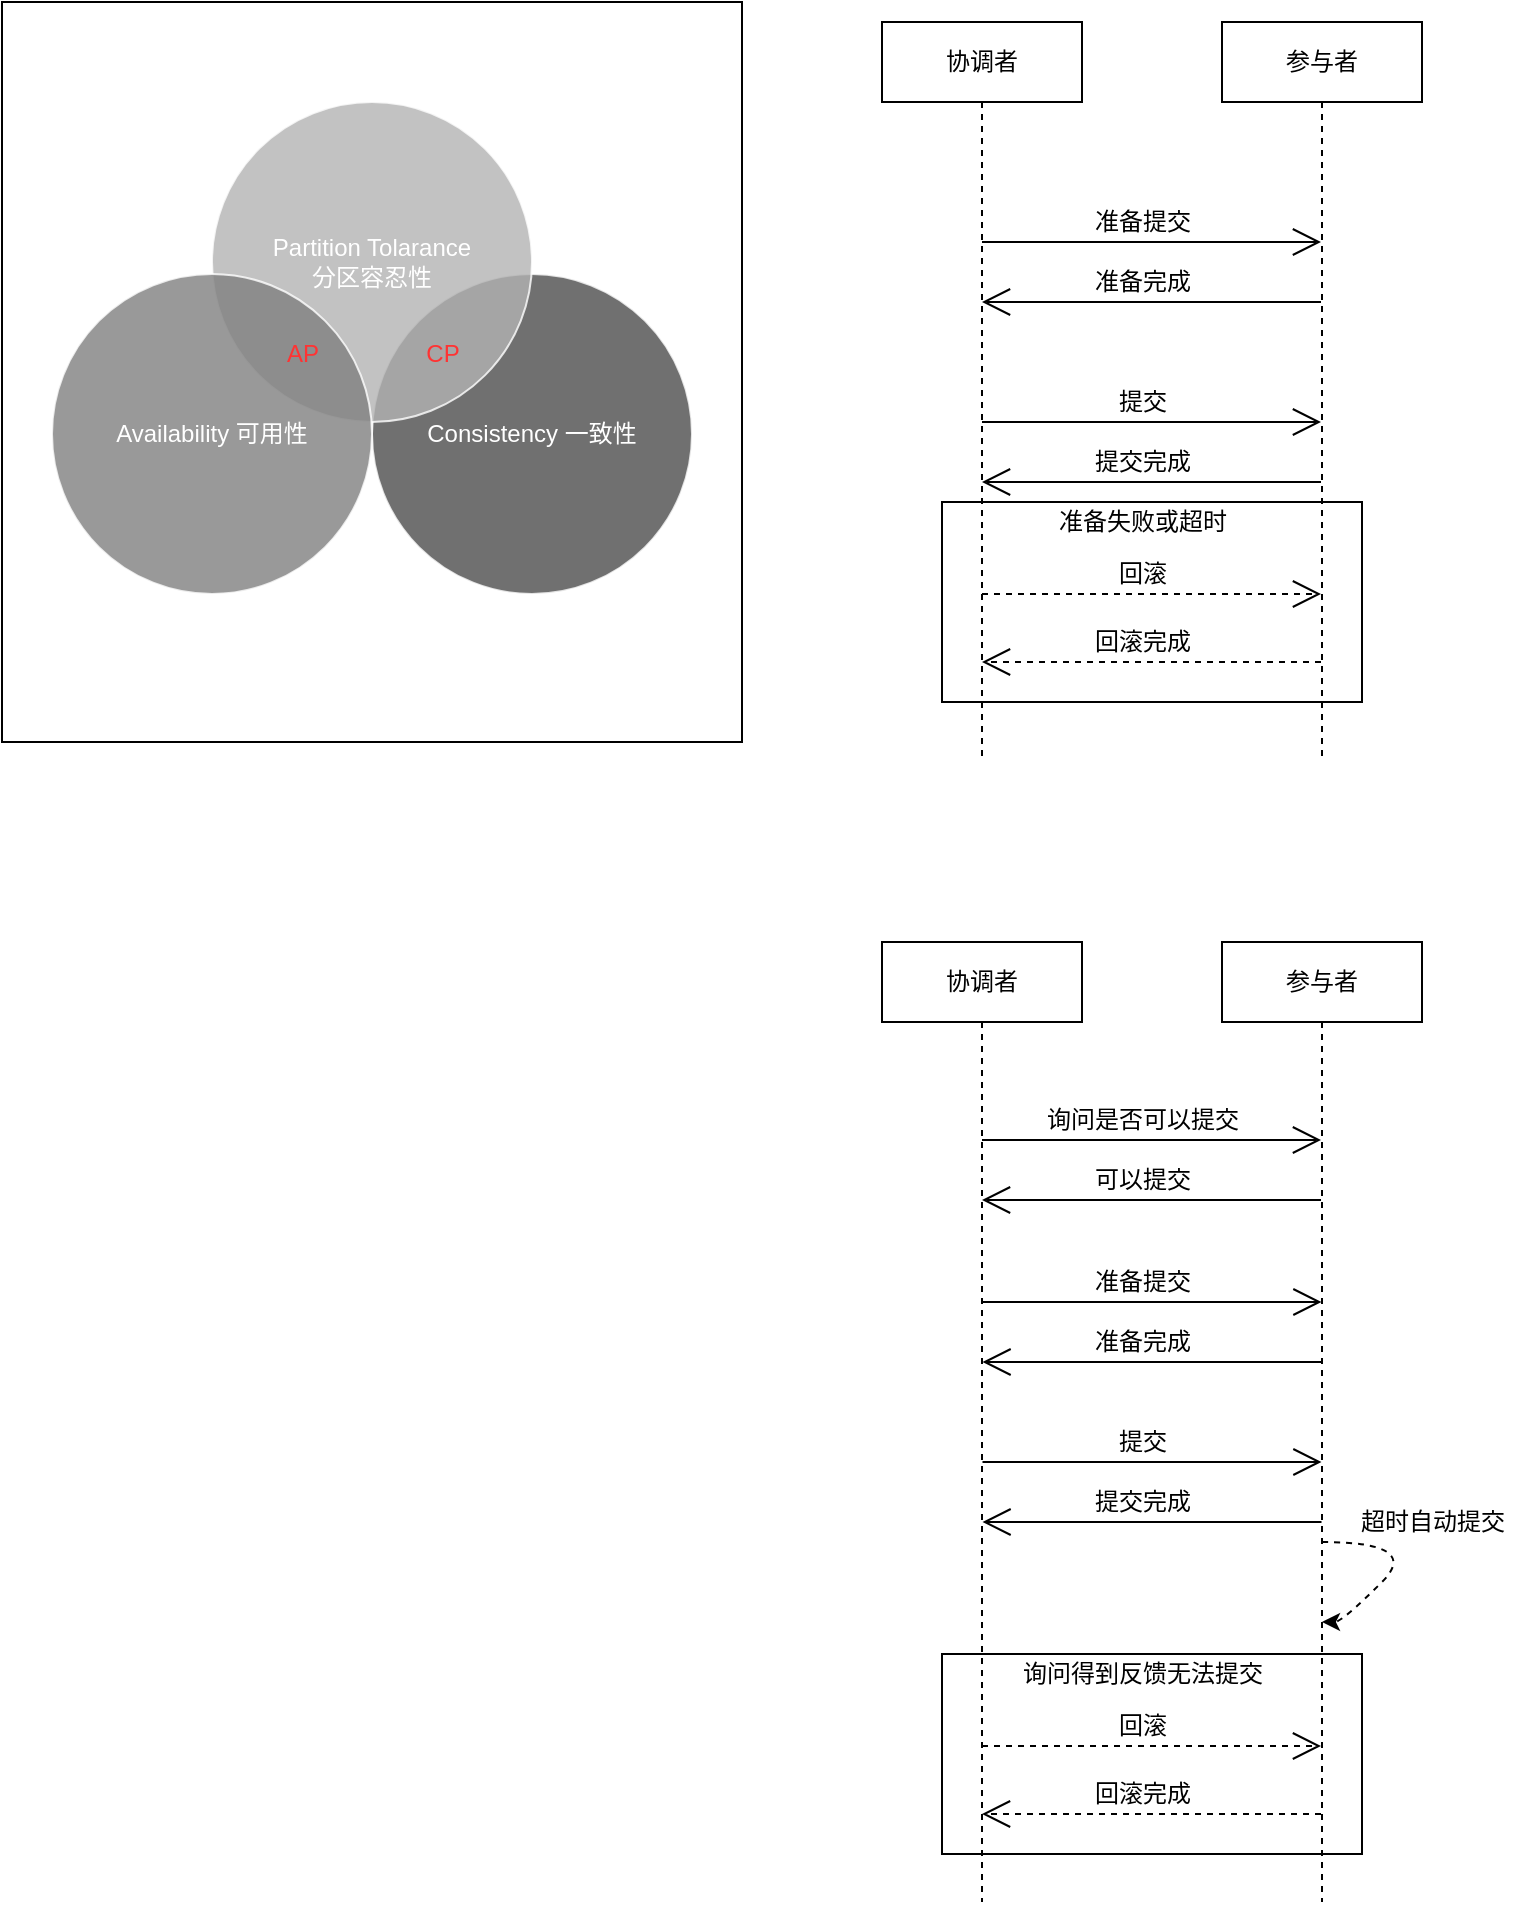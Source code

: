 <mxfile>
    <diagram id="Al1H9eT2hOA6GabFGMHh" name="第 1 页">
        <mxGraphModel dx="1127" dy="540" grid="1" gridSize="10" guides="1" tooltips="1" connect="1" arrows="1" fold="1" page="1" pageScale="1" pageWidth="827" pageHeight="1169" background="#ffffff" math="0" shadow="0">
            <root>
                <mxCell id="0"/>
                <mxCell id="1" parent="0"/>
                <mxCell id="52" value="" style="rounded=0;whiteSpace=wrap;html=1;fontColor=#000000;strokeColor=#000000;fillColor=#FFFFFF;" vertex="1" parent="1">
                    <mxGeometry x="490" y="836" width="210" height="100" as="geometry"/>
                </mxCell>
                <mxCell id="26" value="" style="rounded=0;whiteSpace=wrap;html=1;fontColor=#000000;strokeColor=#000000;fillColor=#FFFFFF;" vertex="1" parent="1">
                    <mxGeometry x="490" y="260" width="210" height="100" as="geometry"/>
                </mxCell>
                <mxCell id="5" value="" style="whiteSpace=wrap;html=1;aspect=fixed;strokeColor=#000000;fillColor=#FFFFFF;" parent="1" vertex="1">
                    <mxGeometry x="20" y="10" width="370" height="370" as="geometry"/>
                </mxCell>
                <mxCell id="2" value="Consistency 一致性" style="ellipse;whiteSpace=wrap;html=1;aspect=fixed;fillColor=#4D4D4D;opacity=80;strokeColor=#FFFFFF;fontColor=#FFFFFF;" parent="1" vertex="1">
                    <mxGeometry x="205" y="146" width="160" height="160" as="geometry"/>
                </mxCell>
                <mxCell id="3" value="Partition Tolarance&lt;br&gt;分区容忍性" style="ellipse;whiteSpace=wrap;html=1;aspect=fixed;fillColor=#B3B3B3;opacity=80;strokeColor=#FFFFFF;fontColor=#FFFFFF;" parent="1" vertex="1">
                    <mxGeometry x="125" y="60" width="160" height="160" as="geometry"/>
                </mxCell>
                <mxCell id="4" value="Availability 可用性" style="ellipse;whiteSpace=wrap;html=1;aspect=fixed;fillColor=#808080;opacity=80;strokeColor=#FFFFFF;fontColor=#FFFFFF;" parent="1" vertex="1">
                    <mxGeometry x="45" y="146" width="160" height="160" as="geometry"/>
                </mxCell>
                <mxCell id="6" value="&lt;font color=&quot;#ff3333&quot;&gt;AP&lt;/font&gt;" style="text;html=1;resizable=0;autosize=1;align=center;verticalAlign=middle;points=[];fillColor=none;strokeColor=none;rounded=0;fontColor=#000000;" parent="1" vertex="1">
                    <mxGeometry x="155" y="176" width="30" height="20" as="geometry"/>
                </mxCell>
                <mxCell id="7" value="&lt;font color=&quot;#ff3333&quot;&gt;CP&lt;/font&gt;" style="text;html=1;resizable=0;autosize=1;align=center;verticalAlign=middle;points=[];fillColor=none;strokeColor=none;rounded=0;fontColor=#000000;" parent="1" vertex="1">
                    <mxGeometry x="225" y="176" width="30" height="20" as="geometry"/>
                </mxCell>
                <mxCell id="8" value="协调者" style="shape=umlLifeline;perimeter=lifelinePerimeter;whiteSpace=wrap;html=1;container=1;collapsible=0;recursiveResize=0;outlineConnect=0;fillColor=#FFFFFF;strokeColor=#000000;fontColor=#000000;" vertex="1" parent="1">
                    <mxGeometry x="460" y="20" width="100" height="370" as="geometry"/>
                </mxCell>
                <mxCell id="9" value="参与者" style="shape=umlLifeline;perimeter=lifelinePerimeter;whiteSpace=wrap;html=1;container=1;collapsible=0;recursiveResize=0;outlineConnect=0;fillColor=#FFFFFF;strokeColor=#000000;fontColor=#000000;" vertex="1" parent="1">
                    <mxGeometry x="630" y="20" width="100" height="370" as="geometry"/>
                </mxCell>
                <mxCell id="14" value="" style="endArrow=open;endFill=1;endSize=12;html=1;fontColor=#000000;strokeColor=#000000;" edge="1" parent="9">
                    <mxGeometry width="160" relative="1" as="geometry">
                        <mxPoint x="49.5" y="140" as="sourcePoint"/>
                        <mxPoint x="-120" y="140" as="targetPoint"/>
                    </mxGeometry>
                </mxCell>
                <mxCell id="15" value="" style="endArrow=open;endFill=1;endSize=12;html=1;fontColor=#000000;strokeColor=#000000;dashed=1;" edge="1" parent="9">
                    <mxGeometry width="160" relative="1" as="geometry">
                        <mxPoint x="-120" y="286" as="sourcePoint"/>
                        <mxPoint x="49.5" y="286" as="targetPoint"/>
                    </mxGeometry>
                </mxCell>
                <mxCell id="16" value="" style="endArrow=open;endFill=1;endSize=12;html=1;fontColor=#000000;strokeColor=#000000;dashed=1;" edge="1" parent="9">
                    <mxGeometry width="160" relative="1" as="geometry">
                        <mxPoint x="49.5" y="320" as="sourcePoint"/>
                        <mxPoint x="-120" y="320" as="targetPoint"/>
                    </mxGeometry>
                </mxCell>
                <mxCell id="12" value="" style="endArrow=open;endFill=1;endSize=12;html=1;fontColor=#000000;strokeColor=#000000;" edge="1" parent="1">
                    <mxGeometry width="160" relative="1" as="geometry">
                        <mxPoint x="679.5" y="250" as="sourcePoint"/>
                        <mxPoint x="510" y="250" as="targetPoint"/>
                    </mxGeometry>
                </mxCell>
                <mxCell id="13" value="" style="endArrow=open;endFill=1;endSize=12;html=1;fontColor=#000000;strokeColor=#000000;" edge="1" parent="1">
                    <mxGeometry width="160" relative="1" as="geometry">
                        <mxPoint x="510" y="220" as="sourcePoint"/>
                        <mxPoint x="679.5" y="220" as="targetPoint"/>
                    </mxGeometry>
                </mxCell>
                <mxCell id="19" value="" style="endArrow=open;endFill=1;endSize=12;html=1;fontColor=#000000;strokeColor=#000000;" edge="1" parent="1">
                    <mxGeometry width="160" relative="1" as="geometry">
                        <mxPoint x="510" y="130" as="sourcePoint"/>
                        <mxPoint x="679.5" y="130" as="targetPoint"/>
                    </mxGeometry>
                </mxCell>
                <mxCell id="20" value="准备提交" style="text;html=1;resizable=0;autosize=1;align=center;verticalAlign=middle;points=[];fillColor=none;strokeColor=none;rounded=0;fontColor=#000000;" vertex="1" parent="1">
                    <mxGeometry x="560" y="110" width="60" height="20" as="geometry"/>
                </mxCell>
                <mxCell id="21" value="准备完成" style="text;html=1;resizable=0;autosize=1;align=center;verticalAlign=middle;points=[];fillColor=none;strokeColor=none;rounded=0;fontColor=#000000;" vertex="1" parent="1">
                    <mxGeometry x="560" y="140" width="60" height="20" as="geometry"/>
                </mxCell>
                <mxCell id="22" value="提交" style="text;html=1;resizable=0;autosize=1;align=center;verticalAlign=middle;points=[];fillColor=none;strokeColor=none;rounded=0;fontColor=#000000;" vertex="1" parent="1">
                    <mxGeometry x="570" y="200" width="40" height="20" as="geometry"/>
                </mxCell>
                <mxCell id="23" value="提交完成" style="text;html=1;resizable=0;autosize=1;align=center;verticalAlign=middle;points=[];fillColor=none;strokeColor=none;rounded=0;fontColor=#000000;" vertex="1" parent="1">
                    <mxGeometry x="560" y="230" width="60" height="20" as="geometry"/>
                </mxCell>
                <mxCell id="24" value="回滚" style="text;html=1;resizable=0;autosize=1;align=center;verticalAlign=middle;points=[];fillColor=none;strokeColor=none;rounded=0;fontColor=#000000;" vertex="1" parent="1">
                    <mxGeometry x="570" y="286" width="40" height="20" as="geometry"/>
                </mxCell>
                <mxCell id="25" value="回滚完成" style="text;html=1;resizable=0;autosize=1;align=center;verticalAlign=middle;points=[];fillColor=none;strokeColor=none;rounded=0;fontColor=#000000;" vertex="1" parent="1">
                    <mxGeometry x="560" y="320" width="60" height="20" as="geometry"/>
                </mxCell>
                <mxCell id="28" value="准备失败或超时" style="text;html=1;resizable=0;autosize=1;align=center;verticalAlign=middle;points=[];fillColor=none;strokeColor=none;rounded=0;fontColor=#000000;" vertex="1" parent="1">
                    <mxGeometry x="540" y="260" width="100" height="20" as="geometry"/>
                </mxCell>
                <mxCell id="35" value="" style="endArrow=open;endFill=1;endSize=12;html=1;fontColor=#000000;strokeColor=#000000;" edge="1" parent="1">
                    <mxGeometry width="160" relative="1" as="geometry">
                        <mxPoint x="679.75" y="770" as="sourcePoint"/>
                        <mxPoint x="510.25" y="770" as="targetPoint"/>
                    </mxGeometry>
                </mxCell>
                <mxCell id="36" value="" style="endArrow=open;endFill=1;endSize=12;html=1;fontColor=#000000;strokeColor=#000000;" edge="1" parent="1">
                    <mxGeometry width="160" relative="1" as="geometry">
                        <mxPoint x="510.25" y="740" as="sourcePoint"/>
                        <mxPoint x="679.75" y="740" as="targetPoint"/>
                    </mxGeometry>
                </mxCell>
                <mxCell id="37" value="" style="endArrow=open;endFill=1;endSize=12;html=1;fontColor=#000000;strokeColor=#000000;" edge="1" parent="1">
                    <mxGeometry width="160" relative="1" as="geometry">
                        <mxPoint x="510.25" y="660" as="sourcePoint"/>
                        <mxPoint x="679.75" y="660" as="targetPoint"/>
                    </mxGeometry>
                </mxCell>
                <mxCell id="38" value="准备提交" style="text;html=1;resizable=0;autosize=1;align=center;verticalAlign=middle;points=[];fillColor=none;strokeColor=none;rounded=0;fontColor=#000000;" vertex="1" parent="1">
                    <mxGeometry x="560.25" y="640" width="60" height="20" as="geometry"/>
                </mxCell>
                <mxCell id="39" value="准备完成" style="text;html=1;resizable=0;autosize=1;align=center;verticalAlign=middle;points=[];fillColor=none;strokeColor=none;rounded=0;fontColor=#000000;" vertex="1" parent="1">
                    <mxGeometry x="560.25" y="670" width="60" height="20" as="geometry"/>
                </mxCell>
                <mxCell id="40" value="提交" style="text;html=1;resizable=0;autosize=1;align=center;verticalAlign=middle;points=[];fillColor=none;strokeColor=none;rounded=0;fontColor=#000000;" vertex="1" parent="1">
                    <mxGeometry x="570.25" y="720" width="40" height="20" as="geometry"/>
                </mxCell>
                <mxCell id="41" value="提交完成" style="text;html=1;resizable=0;autosize=1;align=center;verticalAlign=middle;points=[];fillColor=none;strokeColor=none;rounded=0;fontColor=#000000;" vertex="1" parent="1">
                    <mxGeometry x="560.25" y="750" width="60" height="20" as="geometry"/>
                </mxCell>
                <mxCell id="30" value="协调者" style="shape=umlLifeline;perimeter=lifelinePerimeter;whiteSpace=wrap;html=1;container=1;collapsible=0;recursiveResize=0;outlineConnect=0;fillColor=#FFFFFF;strokeColor=#000000;fontColor=#000000;" vertex="1" parent="1">
                    <mxGeometry x="460" y="480" width="100" height="480" as="geometry"/>
                </mxCell>
                <mxCell id="31" value="参与者" style="shape=umlLifeline;perimeter=lifelinePerimeter;whiteSpace=wrap;html=1;container=1;collapsible=0;recursiveResize=0;outlineConnect=0;fillColor=#FFFFFF;strokeColor=#000000;fontColor=#000000;" vertex="1" parent="1">
                    <mxGeometry x="630" y="480" width="100" height="480" as="geometry"/>
                </mxCell>
                <mxCell id="32" value="" style="endArrow=open;endFill=1;endSize=12;html=1;fontColor=#000000;strokeColor=#000000;" edge="1" parent="31">
                    <mxGeometry width="160" relative="1" as="geometry">
                        <mxPoint x="49.75" y="210" as="sourcePoint"/>
                        <mxPoint x="-119.75" y="210" as="targetPoint"/>
                    </mxGeometry>
                </mxCell>
                <mxCell id="33" value="" style="endArrow=open;endFill=1;endSize=12;html=1;fontColor=#000000;strokeColor=#000000;dashed=1;" edge="1" parent="31">
                    <mxGeometry width="160" relative="1" as="geometry">
                        <mxPoint x="-120" y="402" as="sourcePoint"/>
                        <mxPoint x="49.5" y="402" as="targetPoint"/>
                    </mxGeometry>
                </mxCell>
                <mxCell id="34" value="" style="endArrow=open;endFill=1;endSize=12;html=1;fontColor=#000000;strokeColor=#000000;dashed=1;" edge="1" parent="31">
                    <mxGeometry width="160" relative="1" as="geometry">
                        <mxPoint x="49.5" y="436" as="sourcePoint"/>
                        <mxPoint x="-120" y="436" as="targetPoint"/>
                    </mxGeometry>
                </mxCell>
                <mxCell id="42" value="回滚" style="text;html=1;resizable=0;autosize=1;align=center;verticalAlign=middle;points=[];fillColor=none;strokeColor=none;rounded=0;fontColor=#000000;" vertex="1" parent="31">
                    <mxGeometry x="-60" y="382" width="40" height="20" as="geometry"/>
                </mxCell>
                <mxCell id="43" value="回滚完成" style="text;html=1;resizable=0;autosize=1;align=center;verticalAlign=middle;points=[];fillColor=none;strokeColor=none;rounded=0;fontColor=#000000;" vertex="1" parent="31">
                    <mxGeometry x="-70" y="416" width="60" height="20" as="geometry"/>
                </mxCell>
                <mxCell id="44" value="询问得到反馈无法提交" style="text;html=1;resizable=0;autosize=1;align=center;verticalAlign=middle;points=[];fillColor=none;strokeColor=none;rounded=0;fontColor=#000000;" vertex="1" parent="31">
                    <mxGeometry x="-110" y="356" width="140" height="20" as="geometry"/>
                </mxCell>
                <mxCell id="46" value="" style="endArrow=open;endFill=1;endSize=12;html=1;fontColor=#000000;strokeColor=#000000;" edge="1" parent="1">
                    <mxGeometry width="160" relative="1" as="geometry">
                        <mxPoint x="510" y="579" as="sourcePoint"/>
                        <mxPoint x="679.5" y="579" as="targetPoint"/>
                    </mxGeometry>
                </mxCell>
                <mxCell id="48" value="可以提交" style="text;html=1;resizable=0;autosize=1;align=center;verticalAlign=middle;points=[];fillColor=none;strokeColor=none;rounded=0;fontColor=#000000;" vertex="1" parent="1">
                    <mxGeometry x="560" y="589" width="60" height="20" as="geometry"/>
                </mxCell>
                <mxCell id="49" value="" style="endArrow=open;endFill=1;endSize=12;html=1;fontColor=#000000;strokeColor=#000000;" edge="1" parent="1">
                    <mxGeometry width="160" relative="1" as="geometry">
                        <mxPoint x="679.5" y="609" as="sourcePoint"/>
                        <mxPoint x="510" y="609" as="targetPoint"/>
                    </mxGeometry>
                </mxCell>
                <mxCell id="47" value="询问是否可以提交" style="text;html=1;resizable=0;autosize=1;align=center;verticalAlign=middle;points=[];fillColor=none;strokeColor=none;rounded=0;fontColor=#000000;" vertex="1" parent="1">
                    <mxGeometry x="535" y="559" width="110" height="20" as="geometry"/>
                </mxCell>
                <mxCell id="53" value="" style="curved=1;endArrow=classic;html=1;dashed=1;labelBackgroundColor=none;fontColor=#000000;strokeColor=#000000;" edge="1" parent="1" source="31" target="31">
                    <mxGeometry width="50" height="50" relative="1" as="geometry">
                        <mxPoint x="680" y="790" as="sourcePoint"/>
                        <mxPoint x="730" y="740" as="targetPoint"/>
                        <Array as="points">
                            <mxPoint x="730" y="780"/>
                            <mxPoint x="690" y="820"/>
                        </Array>
                    </mxGeometry>
                </mxCell>
                <mxCell id="54" value="超时自动提交" style="text;html=1;resizable=0;autosize=1;align=center;verticalAlign=middle;points=[];fillColor=none;strokeColor=none;rounded=0;fontColor=#000000;" vertex="1" parent="1">
                    <mxGeometry x="690" y="760" width="90" height="20" as="geometry"/>
                </mxCell>
            </root>
        </mxGraphModel>
    </diagram>
</mxfile>